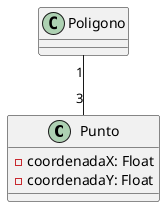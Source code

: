 @startuml
class Punto {
  - coordenadaX: Float
  - coordenadaY: Float
}

class Poligono {


}

Poligono "1" -- "3" Punto


@enduml